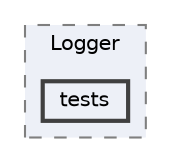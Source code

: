 digraph "libs/Logger/tests"
{
 // LATEX_PDF_SIZE
  bgcolor="transparent";
  edge [fontname=Helvetica,fontsize=10,labelfontname=Helvetica,labelfontsize=10];
  node [fontname=Helvetica,fontsize=10,shape=box,height=0.2,width=0.4];
  compound=true
  subgraph clusterdir_9b4ca5929e57cbde450c18fcf8d954e6 {
    graph [ bgcolor="#edf0f7", pencolor="grey50", label="Logger", fontname=Helvetica,fontsize=10 style="filled,dashed", URL="dir_9b4ca5929e57cbde450c18fcf8d954e6.html",tooltip=""]
  dir_9dcb22bf4d4f51a16826bc17c31b40e0 [label="tests", fillcolor="#edf0f7", color="grey25", style="filled,bold", URL="dir_9dcb22bf4d4f51a16826bc17c31b40e0.html",tooltip=""];
  }
}
